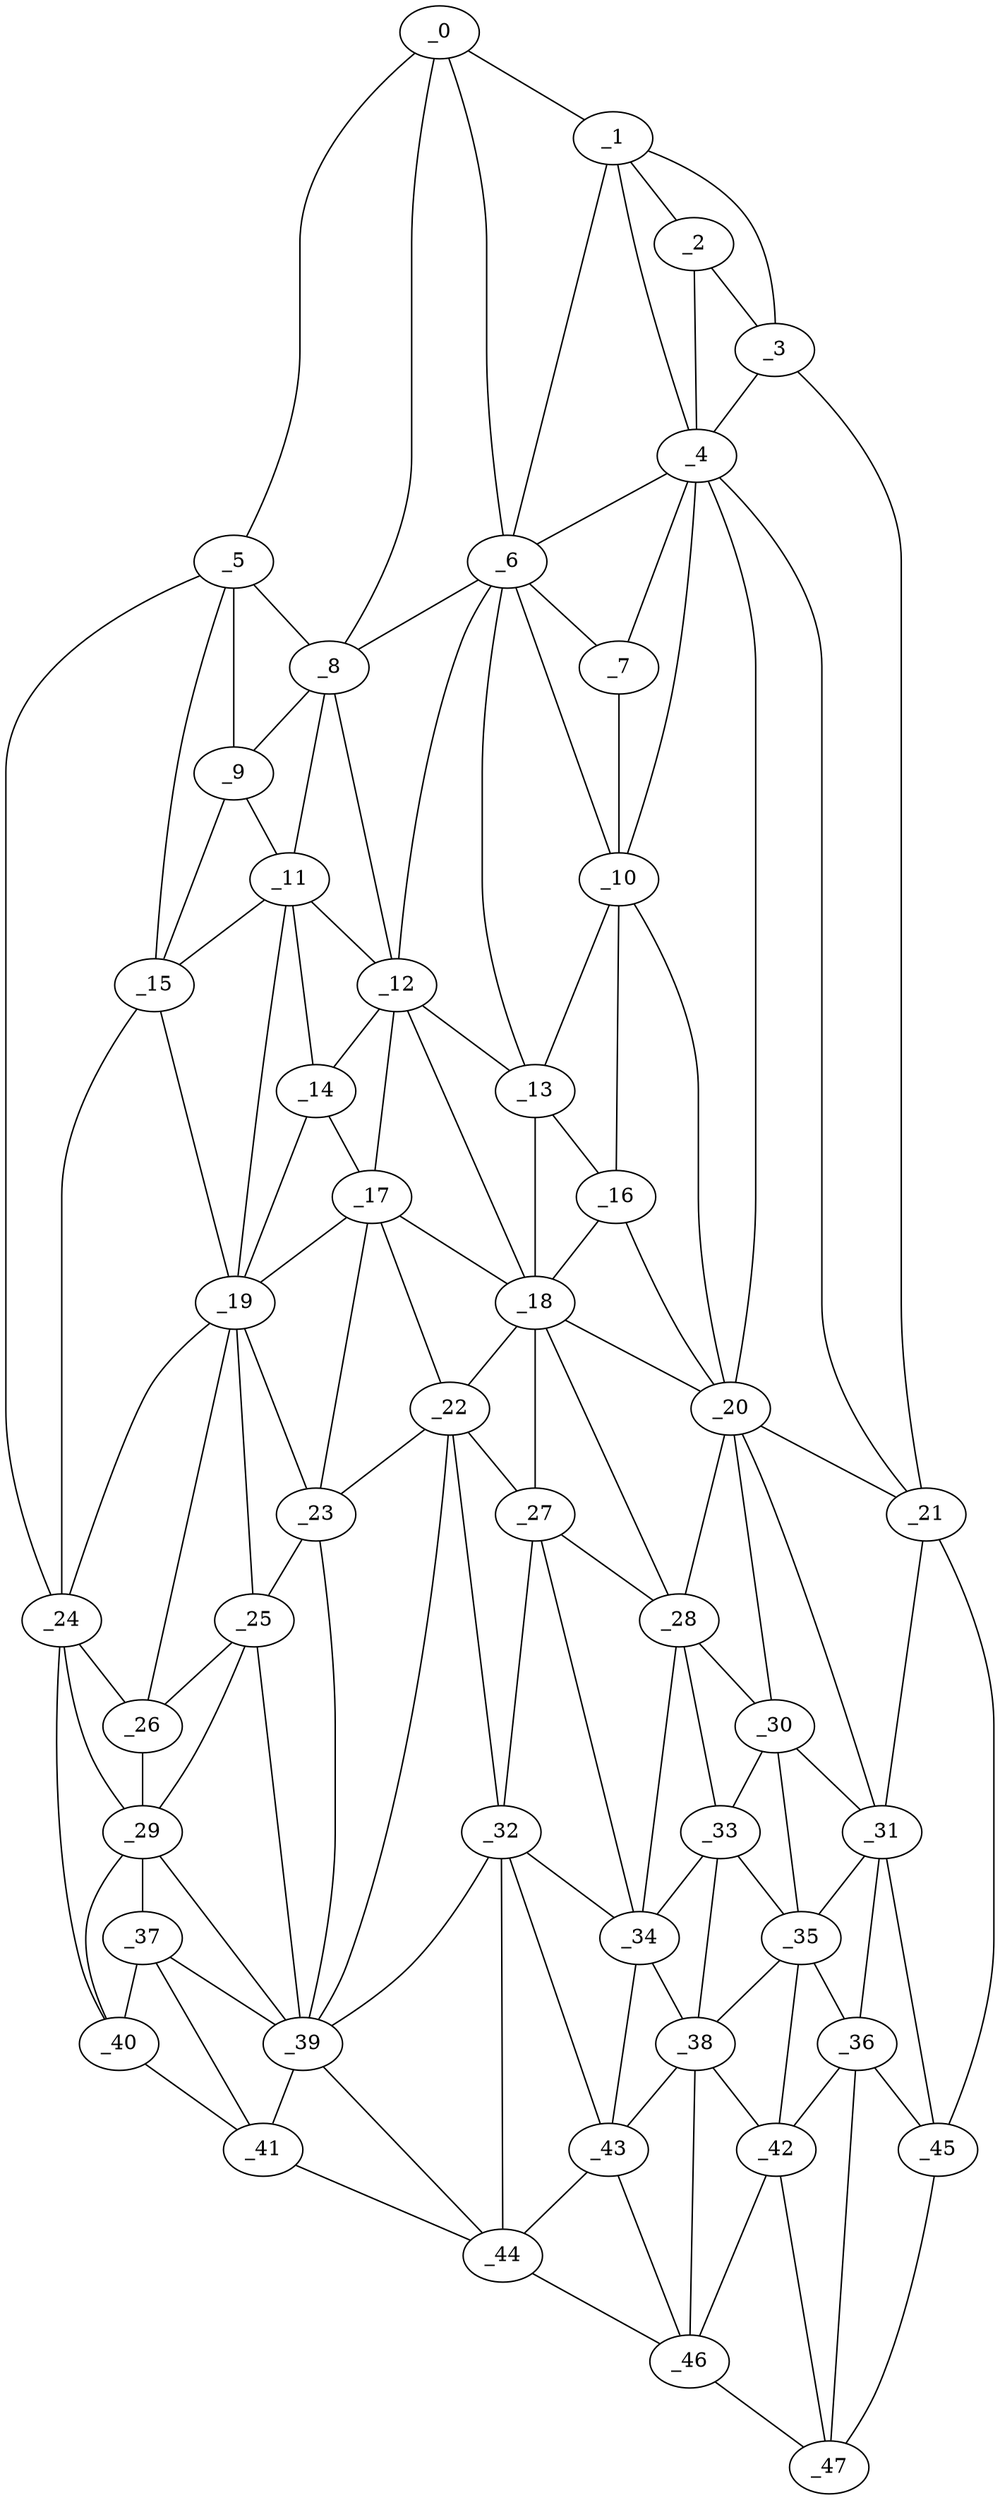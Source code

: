 graph "obj59__190.gxl" {
	_0	 [x=18,
		y=88];
	_1	 [x=29,
		y=28];
	_0 -- _1	 [valence=1];
	_5	 [x=46,
		y=105];
	_0 -- _5	 [valence=1];
	_6	 [x=47,
		y=53];
	_0 -- _6	 [valence=2];
	_8	 [x=52,
		y=91];
	_0 -- _8	 [valence=2];
	_2	 [x=37,
		y=25];
	_1 -- _2	 [valence=2];
	_3	 [x=40,
		y=14];
	_1 -- _3	 [valence=1];
	_4	 [x=45,
		y=32];
	_1 -- _4	 [valence=2];
	_1 -- _6	 [valence=1];
	_2 -- _3	 [valence=2];
	_2 -- _4	 [valence=1];
	_3 -- _4	 [valence=2];
	_21	 [x=80,
		y=5];
	_3 -- _21	 [valence=1];
	_4 -- _6	 [valence=2];
	_7	 [x=52,
		y=47];
	_4 -- _7	 [valence=2];
	_10	 [x=60,
		y=49];
	_4 -- _10	 [valence=1];
	_20	 [x=79,
		y=41];
	_4 -- _20	 [valence=2];
	_4 -- _21	 [valence=2];
	_5 -- _8	 [valence=2];
	_9	 [x=52,
		y=102];
	_5 -- _9	 [valence=2];
	_15	 [x=68,
		y=105];
	_5 -- _15	 [valence=2];
	_24	 [x=88,
		y=110];
	_5 -- _24	 [valence=1];
	_6 -- _7	 [valence=1];
	_6 -- _8	 [valence=2];
	_6 -- _10	 [valence=1];
	_12	 [x=61,
		y=76];
	_6 -- _12	 [valence=1];
	_13	 [x=66,
		y=52];
	_6 -- _13	 [valence=2];
	_7 -- _10	 [valence=2];
	_8 -- _9	 [valence=2];
	_11	 [x=60,
		y=90];
	_8 -- _11	 [valence=2];
	_8 -- _12	 [valence=2];
	_9 -- _11	 [valence=2];
	_9 -- _15	 [valence=2];
	_10 -- _13	 [valence=2];
	_16	 [x=71,
		y=51];
	_10 -- _16	 [valence=2];
	_10 -- _20	 [valence=2];
	_11 -- _12	 [valence=1];
	_14	 [x=67,
		y=79];
	_11 -- _14	 [valence=1];
	_11 -- _15	 [valence=2];
	_19	 [x=78,
		y=100];
	_11 -- _19	 [valence=2];
	_12 -- _13	 [valence=1];
	_12 -- _14	 [valence=2];
	_17	 [x=74,
		y=77];
	_12 -- _17	 [valence=2];
	_18	 [x=78,
		y=65];
	_12 -- _18	 [valence=2];
	_13 -- _16	 [valence=1];
	_13 -- _18	 [valence=1];
	_14 -- _17	 [valence=1];
	_14 -- _19	 [valence=2];
	_15 -- _19	 [valence=2];
	_15 -- _24	 [valence=1];
	_16 -- _18	 [valence=2];
	_16 -- _20	 [valence=1];
	_17 -- _18	 [valence=1];
	_17 -- _19	 [valence=2];
	_22	 [x=88,
		y=76];
	_17 -- _22	 [valence=2];
	_23	 [x=88,
		y=90];
	_17 -- _23	 [valence=2];
	_18 -- _20	 [valence=2];
	_18 -- _22	 [valence=2];
	_27	 [x=100,
		y=61];
	_18 -- _27	 [valence=2];
	_28	 [x=101,
		y=54];
	_18 -- _28	 [valence=2];
	_19 -- _23	 [valence=1];
	_19 -- _24	 [valence=2];
	_25	 [x=91,
		y=97];
	_19 -- _25	 [valence=1];
	_26	 [x=91,
		y=103];
	_19 -- _26	 [valence=2];
	_20 -- _21	 [valence=1];
	_20 -- _28	 [valence=2];
	_30	 [x=102,
		y=47];
	_20 -- _30	 [valence=2];
	_31	 [x=105,
		y=38];
	_20 -- _31	 [valence=2];
	_21 -- _31	 [valence=2];
	_45	 [x=124,
		y=17];
	_21 -- _45	 [valence=1];
	_22 -- _23	 [valence=2];
	_22 -- _27	 [valence=2];
	_32	 [x=106,
		y=68];
	_22 -- _32	 [valence=1];
	_39	 [x=116,
		y=88];
	_22 -- _39	 [valence=1];
	_23 -- _25	 [valence=2];
	_23 -- _39	 [valence=2];
	_24 -- _26	 [valence=1];
	_29	 [x=101,
		y=103];
	_24 -- _29	 [valence=2];
	_40	 [x=116,
		y=108];
	_24 -- _40	 [valence=1];
	_25 -- _26	 [valence=2];
	_25 -- _29	 [valence=1];
	_25 -- _39	 [valence=1];
	_26 -- _29	 [valence=1];
	_27 -- _28	 [valence=1];
	_27 -- _32	 [valence=2];
	_34	 [x=107,
		y=62];
	_27 -- _34	 [valence=2];
	_28 -- _30	 [valence=2];
	_33	 [x=107,
		y=49];
	_28 -- _33	 [valence=1];
	_28 -- _34	 [valence=2];
	_37	 [x=113,
		y=99];
	_29 -- _37	 [valence=1];
	_29 -- _39	 [valence=2];
	_29 -- _40	 [valence=1];
	_30 -- _31	 [valence=1];
	_30 -- _33	 [valence=2];
	_35	 [x=110,
		y=43];
	_30 -- _35	 [valence=2];
	_31 -- _35	 [valence=2];
	_36	 [x=112,
		y=39];
	_31 -- _36	 [valence=2];
	_31 -- _45	 [valence=1];
	_32 -- _34	 [valence=2];
	_32 -- _39	 [valence=1];
	_43	 [x=123,
		y=62];
	_32 -- _43	 [valence=2];
	_44	 [x=123,
		y=72];
	_32 -- _44	 [valence=2];
	_33 -- _34	 [valence=1];
	_33 -- _35	 [valence=1];
	_38	 [x=115,
		y=57];
	_33 -- _38	 [valence=2];
	_34 -- _38	 [valence=2];
	_34 -- _43	 [valence=1];
	_35 -- _36	 [valence=1];
	_35 -- _38	 [valence=2];
	_42	 [x=123,
		y=45];
	_35 -- _42	 [valence=2];
	_36 -- _42	 [valence=2];
	_36 -- _45	 [valence=1];
	_47	 [x=125,
		y=32];
	_36 -- _47	 [valence=1];
	_37 -- _39	 [valence=2];
	_37 -- _40	 [valence=1];
	_41	 [x=121,
		y=89];
	_37 -- _41	 [valence=2];
	_38 -- _42	 [valence=2];
	_38 -- _43	 [valence=2];
	_46	 [x=124,
		y=56];
	_38 -- _46	 [valence=2];
	_39 -- _41	 [valence=1];
	_39 -- _44	 [valence=2];
	_40 -- _41	 [valence=1];
	_41 -- _44	 [valence=1];
	_42 -- _46	 [valence=2];
	_42 -- _47	 [valence=1];
	_43 -- _44	 [valence=2];
	_43 -- _46	 [valence=2];
	_44 -- _46	 [valence=1];
	_45 -- _47	 [valence=1];
	_46 -- _47	 [valence=1];
}
